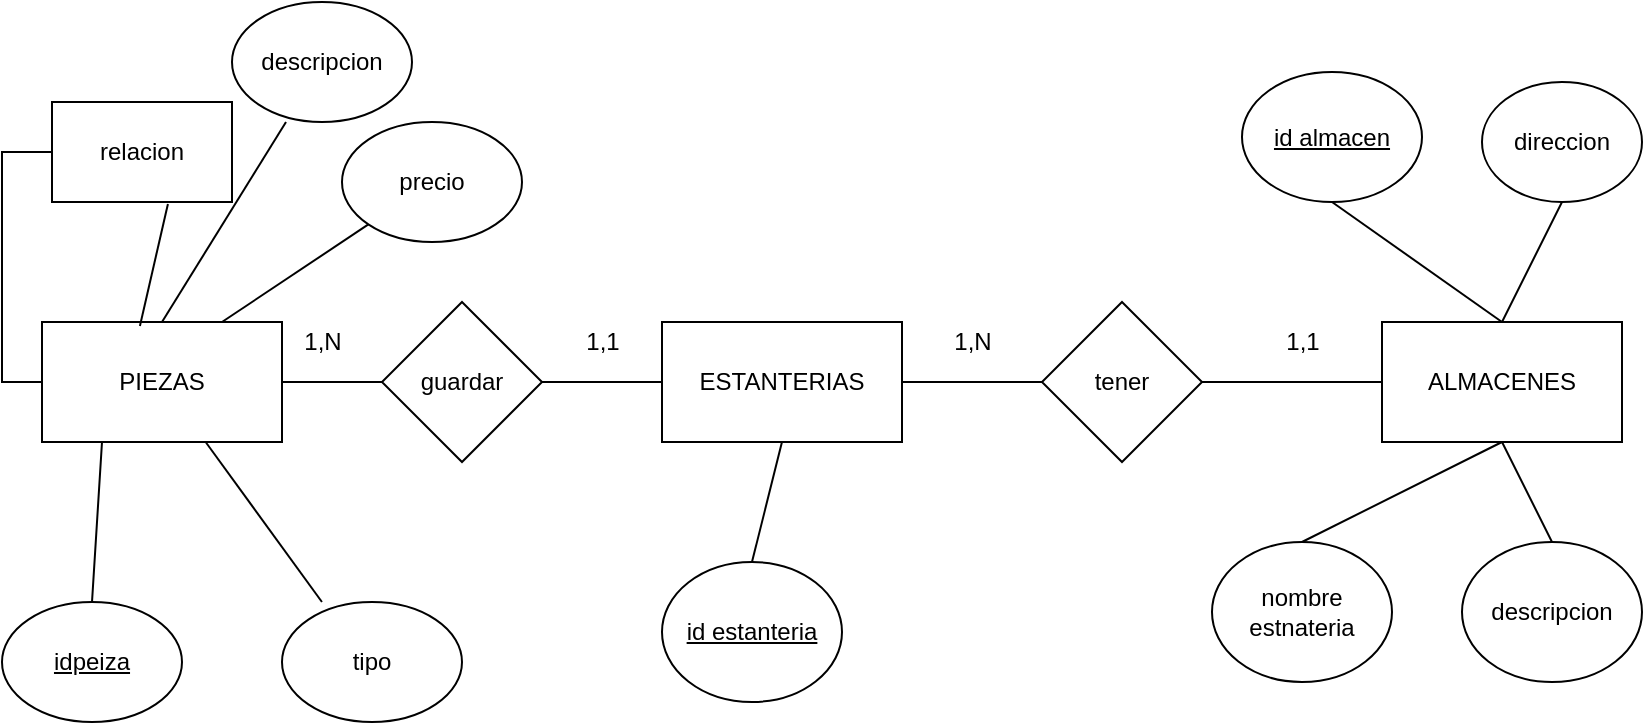 <mxfile version="17.4.6" type="github">
  <diagram id="R2lEEEUBdFMjLlhIrx00" name="Page-1">
    <mxGraphModel dx="1422" dy="705" grid="1" gridSize="10" guides="1" tooltips="1" connect="1" arrows="1" fold="1" page="1" pageScale="1" pageWidth="850" pageHeight="1100" math="0" shadow="0" extFonts="Permanent Marker^https://fonts.googleapis.com/css?family=Permanent+Marker">
      <root>
        <mxCell id="0" />
        <mxCell id="1" parent="0" />
        <mxCell id="k0XEJbHkQB0Ncaj2xGKK-1" value="PIEZAS" style="rounded=0;whiteSpace=wrap;html=1;" vertex="1" parent="1">
          <mxGeometry x="30" y="330" width="120" height="60" as="geometry" />
        </mxCell>
        <mxCell id="k0XEJbHkQB0Ncaj2xGKK-2" value="ESTANTERIAS" style="rounded=0;whiteSpace=wrap;html=1;" vertex="1" parent="1">
          <mxGeometry x="340" y="330" width="120" height="60" as="geometry" />
        </mxCell>
        <mxCell id="k0XEJbHkQB0Ncaj2xGKK-3" value="ALMACENES" style="rounded=0;whiteSpace=wrap;html=1;" vertex="1" parent="1">
          <mxGeometry x="700" y="330" width="120" height="60" as="geometry" />
        </mxCell>
        <mxCell id="k0XEJbHkQB0Ncaj2xGKK-4" value="guardar" style="rhombus;whiteSpace=wrap;html=1;" vertex="1" parent="1">
          <mxGeometry x="200" y="320" width="80" height="80" as="geometry" />
        </mxCell>
        <mxCell id="k0XEJbHkQB0Ncaj2xGKK-5" value="tener" style="rhombus;whiteSpace=wrap;html=1;" vertex="1" parent="1">
          <mxGeometry x="530" y="320" width="80" height="80" as="geometry" />
        </mxCell>
        <mxCell id="k0XEJbHkQB0Ncaj2xGKK-7" value="" style="endArrow=none;html=1;rounded=0;exitX=1;exitY=0.5;exitDx=0;exitDy=0;" edge="1" parent="1" source="k0XEJbHkQB0Ncaj2xGKK-1">
          <mxGeometry width="50" height="50" relative="1" as="geometry">
            <mxPoint x="400" y="390" as="sourcePoint" />
            <mxPoint x="200" y="360" as="targetPoint" />
          </mxGeometry>
        </mxCell>
        <mxCell id="k0XEJbHkQB0Ncaj2xGKK-8" value="" style="endArrow=none;html=1;rounded=0;entryX=0;entryY=0.5;entryDx=0;entryDy=0;exitX=1;exitY=0.5;exitDx=0;exitDy=0;" edge="1" parent="1" source="k0XEJbHkQB0Ncaj2xGKK-2" target="k0XEJbHkQB0Ncaj2xGKK-5">
          <mxGeometry width="50" height="50" relative="1" as="geometry">
            <mxPoint x="400" y="390" as="sourcePoint" />
            <mxPoint x="450" y="340" as="targetPoint" />
          </mxGeometry>
        </mxCell>
        <mxCell id="k0XEJbHkQB0Ncaj2xGKK-9" value="" style="endArrow=none;html=1;rounded=0;exitX=1;exitY=0.5;exitDx=0;exitDy=0;entryX=0;entryY=0.5;entryDx=0;entryDy=0;" edge="1" parent="1" source="k0XEJbHkQB0Ncaj2xGKK-4" target="k0XEJbHkQB0Ncaj2xGKK-2">
          <mxGeometry width="50" height="50" relative="1" as="geometry">
            <mxPoint x="400" y="390" as="sourcePoint" />
            <mxPoint x="450" y="340" as="targetPoint" />
          </mxGeometry>
        </mxCell>
        <mxCell id="k0XEJbHkQB0Ncaj2xGKK-10" value="" style="endArrow=none;html=1;rounded=0;entryX=0;entryY=0.5;entryDx=0;entryDy=0;exitX=1;exitY=0.5;exitDx=0;exitDy=0;" edge="1" parent="1" source="k0XEJbHkQB0Ncaj2xGKK-5" target="k0XEJbHkQB0Ncaj2xGKK-3">
          <mxGeometry width="50" height="50" relative="1" as="geometry">
            <mxPoint x="400" y="390" as="sourcePoint" />
            <mxPoint x="450" y="340" as="targetPoint" />
          </mxGeometry>
        </mxCell>
        <mxCell id="k0XEJbHkQB0Ncaj2xGKK-11" value="1,N" style="text;html=1;align=center;verticalAlign=middle;resizable=0;points=[];autosize=1;strokeColor=none;fillColor=none;" vertex="1" parent="1">
          <mxGeometry x="155" y="330" width="30" height="20" as="geometry" />
        </mxCell>
        <mxCell id="k0XEJbHkQB0Ncaj2xGKK-12" value="1,1" style="text;html=1;align=center;verticalAlign=middle;resizable=0;points=[];autosize=1;strokeColor=none;fillColor=none;" vertex="1" parent="1">
          <mxGeometry x="295" y="330" width="30" height="20" as="geometry" />
        </mxCell>
        <mxCell id="k0XEJbHkQB0Ncaj2xGKK-13" value="1,N" style="text;html=1;align=center;verticalAlign=middle;resizable=0;points=[];autosize=1;strokeColor=none;fillColor=none;" vertex="1" parent="1">
          <mxGeometry x="480" y="330" width="30" height="20" as="geometry" />
        </mxCell>
        <mxCell id="k0XEJbHkQB0Ncaj2xGKK-14" value="1,1" style="text;html=1;align=center;verticalAlign=middle;resizable=0;points=[];autosize=1;strokeColor=none;fillColor=none;" vertex="1" parent="1">
          <mxGeometry x="645" y="330" width="30" height="20" as="geometry" />
        </mxCell>
        <mxCell id="k0XEJbHkQB0Ncaj2xGKK-16" value="nombre estnateria" style="ellipse;whiteSpace=wrap;html=1;" vertex="1" parent="1">
          <mxGeometry x="615" y="440" width="90" height="70" as="geometry" />
        </mxCell>
        <mxCell id="k0XEJbHkQB0Ncaj2xGKK-17" value="descripcion" style="ellipse;whiteSpace=wrap;html=1;" vertex="1" parent="1">
          <mxGeometry x="740" y="440" width="90" height="70" as="geometry" />
        </mxCell>
        <mxCell id="k0XEJbHkQB0Ncaj2xGKK-18" value="&lt;u&gt;id almacen&lt;/u&gt;" style="ellipse;whiteSpace=wrap;html=1;" vertex="1" parent="1">
          <mxGeometry x="630" y="205" width="90" height="65" as="geometry" />
        </mxCell>
        <mxCell id="k0XEJbHkQB0Ncaj2xGKK-19" value="direccion" style="ellipse;whiteSpace=wrap;html=1;" vertex="1" parent="1">
          <mxGeometry x="750" y="210" width="80" height="60" as="geometry" />
        </mxCell>
        <mxCell id="k0XEJbHkQB0Ncaj2xGKK-20" value="" style="endArrow=none;html=1;rounded=0;entryX=0.5;entryY=1;entryDx=0;entryDy=0;exitX=0.5;exitY=0;exitDx=0;exitDy=0;" edge="1" parent="1" source="k0XEJbHkQB0Ncaj2xGKK-3" target="k0XEJbHkQB0Ncaj2xGKK-18">
          <mxGeometry width="50" height="50" relative="1" as="geometry">
            <mxPoint x="400" y="390" as="sourcePoint" />
            <mxPoint x="450" y="340" as="targetPoint" />
          </mxGeometry>
        </mxCell>
        <mxCell id="k0XEJbHkQB0Ncaj2xGKK-21" value="" style="endArrow=none;html=1;rounded=0;entryX=0.5;entryY=1;entryDx=0;entryDy=0;exitX=0.5;exitY=0;exitDx=0;exitDy=0;" edge="1" parent="1" source="k0XEJbHkQB0Ncaj2xGKK-3" target="k0XEJbHkQB0Ncaj2xGKK-19">
          <mxGeometry width="50" height="50" relative="1" as="geometry">
            <mxPoint x="770" y="340" as="sourcePoint" />
            <mxPoint x="685" y="280" as="targetPoint" />
          </mxGeometry>
        </mxCell>
        <mxCell id="k0XEJbHkQB0Ncaj2xGKK-22" value="" style="endArrow=none;html=1;rounded=0;entryX=0.5;entryY=0;entryDx=0;entryDy=0;exitX=0.5;exitY=1;exitDx=0;exitDy=0;" edge="1" parent="1" source="k0XEJbHkQB0Ncaj2xGKK-3" target="k0XEJbHkQB0Ncaj2xGKK-16">
          <mxGeometry width="50" height="50" relative="1" as="geometry">
            <mxPoint x="780" y="350" as="sourcePoint" />
            <mxPoint x="695" y="290" as="targetPoint" />
          </mxGeometry>
        </mxCell>
        <mxCell id="k0XEJbHkQB0Ncaj2xGKK-23" value="" style="endArrow=none;html=1;rounded=0;entryX=0.5;entryY=0;entryDx=0;entryDy=0;exitX=0.5;exitY=1;exitDx=0;exitDy=0;" edge="1" parent="1" source="k0XEJbHkQB0Ncaj2xGKK-3" target="k0XEJbHkQB0Ncaj2xGKK-17">
          <mxGeometry width="50" height="50" relative="1" as="geometry">
            <mxPoint x="790" y="360" as="sourcePoint" />
            <mxPoint x="705" y="300" as="targetPoint" />
          </mxGeometry>
        </mxCell>
        <mxCell id="k0XEJbHkQB0Ncaj2xGKK-24" value="&lt;u&gt;id estanteria&lt;/u&gt;" style="ellipse;whiteSpace=wrap;html=1;" vertex="1" parent="1">
          <mxGeometry x="340" y="450" width="90" height="70" as="geometry" />
        </mxCell>
        <mxCell id="k0XEJbHkQB0Ncaj2xGKK-25" value="" style="endArrow=none;html=1;rounded=0;entryX=0.5;entryY=0;entryDx=0;entryDy=0;exitX=0.5;exitY=1;exitDx=0;exitDy=0;" edge="1" parent="1" source="k0XEJbHkQB0Ncaj2xGKK-2" target="k0XEJbHkQB0Ncaj2xGKK-24">
          <mxGeometry width="50" height="50" relative="1" as="geometry">
            <mxPoint x="500" y="440" as="sourcePoint" />
            <mxPoint x="400" y="490" as="targetPoint" />
          </mxGeometry>
        </mxCell>
        <mxCell id="k0XEJbHkQB0Ncaj2xGKK-27" value="tipo" style="ellipse;whiteSpace=wrap;html=1;" vertex="1" parent="1">
          <mxGeometry x="150" y="470" width="90" height="60" as="geometry" />
        </mxCell>
        <mxCell id="k0XEJbHkQB0Ncaj2xGKK-28" value="&lt;u&gt;idpeiza&lt;/u&gt;" style="ellipse;whiteSpace=wrap;html=1;" vertex="1" parent="1">
          <mxGeometry x="10" y="470" width="90" height="60" as="geometry" />
        </mxCell>
        <mxCell id="k0XEJbHkQB0Ncaj2xGKK-29" value="precio" style="ellipse;whiteSpace=wrap;html=1;" vertex="1" parent="1">
          <mxGeometry x="180" y="230" width="90" height="60" as="geometry" />
        </mxCell>
        <mxCell id="k0XEJbHkQB0Ncaj2xGKK-30" value="descripcion" style="ellipse;whiteSpace=wrap;html=1;" vertex="1" parent="1">
          <mxGeometry x="125" y="170" width="90" height="60" as="geometry" />
        </mxCell>
        <mxCell id="k0XEJbHkQB0Ncaj2xGKK-31" value="" style="endArrow=none;html=1;rounded=0;entryX=0;entryY=0.5;entryDx=0;entryDy=0;exitX=0;exitY=0.5;exitDx=0;exitDy=0;" edge="1" parent="1" source="k0XEJbHkQB0Ncaj2xGKK-32" target="k0XEJbHkQB0Ncaj2xGKK-1">
          <mxGeometry width="50" height="50" relative="1" as="geometry">
            <mxPoint x="10" y="255" as="sourcePoint" />
            <mxPoint x="50" y="330" as="targetPoint" />
            <Array as="points">
              <mxPoint x="10" y="245" />
              <mxPoint x="10" y="360" />
            </Array>
          </mxGeometry>
        </mxCell>
        <mxCell id="k0XEJbHkQB0Ncaj2xGKK-32" value="relacion" style="rounded=0;whiteSpace=wrap;html=1;" vertex="1" parent="1">
          <mxGeometry x="35" y="220" width="90" height="50" as="geometry" />
        </mxCell>
        <mxCell id="k0XEJbHkQB0Ncaj2xGKK-33" value="" style="endArrow=none;html=1;rounded=0;exitX=0.5;exitY=0;exitDx=0;exitDy=0;entryX=0.3;entryY=1;entryDx=0;entryDy=0;entryPerimeter=0;" edge="1" parent="1" source="k0XEJbHkQB0Ncaj2xGKK-1" target="k0XEJbHkQB0Ncaj2xGKK-30">
          <mxGeometry width="50" height="50" relative="1" as="geometry">
            <mxPoint x="400" y="390" as="sourcePoint" />
            <mxPoint x="450" y="340" as="targetPoint" />
          </mxGeometry>
        </mxCell>
        <mxCell id="k0XEJbHkQB0Ncaj2xGKK-35" value="" style="endArrow=none;html=1;rounded=0;exitX=0.75;exitY=0;exitDx=0;exitDy=0;" edge="1" parent="1" source="k0XEJbHkQB0Ncaj2xGKK-1" target="k0XEJbHkQB0Ncaj2xGKK-29">
          <mxGeometry width="50" height="50" relative="1" as="geometry">
            <mxPoint x="400" y="390" as="sourcePoint" />
            <mxPoint x="450" y="340" as="targetPoint" />
          </mxGeometry>
        </mxCell>
        <mxCell id="k0XEJbHkQB0Ncaj2xGKK-36" value="" style="endArrow=none;html=1;rounded=0;exitX=0.25;exitY=1;exitDx=0;exitDy=0;entryX=0.5;entryY=0;entryDx=0;entryDy=0;" edge="1" parent="1" source="k0XEJbHkQB0Ncaj2xGKK-1" target="k0XEJbHkQB0Ncaj2xGKK-28">
          <mxGeometry width="50" height="50" relative="1" as="geometry">
            <mxPoint x="400" y="390" as="sourcePoint" />
            <mxPoint x="450" y="340" as="targetPoint" />
          </mxGeometry>
        </mxCell>
        <mxCell id="k0XEJbHkQB0Ncaj2xGKK-39" value="" style="endArrow=none;html=1;rounded=0;entryX=0.222;entryY=0;entryDx=0;entryDy=0;entryPerimeter=0;" edge="1" parent="1" source="k0XEJbHkQB0Ncaj2xGKK-1" target="k0XEJbHkQB0Ncaj2xGKK-27">
          <mxGeometry width="50" height="50" relative="1" as="geometry">
            <mxPoint x="70" y="400" as="sourcePoint" />
            <mxPoint x="65" y="480" as="targetPoint" />
          </mxGeometry>
        </mxCell>
        <mxCell id="k0XEJbHkQB0Ncaj2xGKK-40" value="" style="endArrow=none;html=1;rounded=0;entryX=0.644;entryY=1.02;entryDx=0;entryDy=0;entryPerimeter=0;exitX=0.408;exitY=0.033;exitDx=0;exitDy=0;exitPerimeter=0;" edge="1" parent="1" source="k0XEJbHkQB0Ncaj2xGKK-1" target="k0XEJbHkQB0Ncaj2xGKK-32">
          <mxGeometry width="50" height="50" relative="1" as="geometry">
            <mxPoint x="400" y="390" as="sourcePoint" />
            <mxPoint x="450" y="340" as="targetPoint" />
          </mxGeometry>
        </mxCell>
      </root>
    </mxGraphModel>
  </diagram>
</mxfile>
